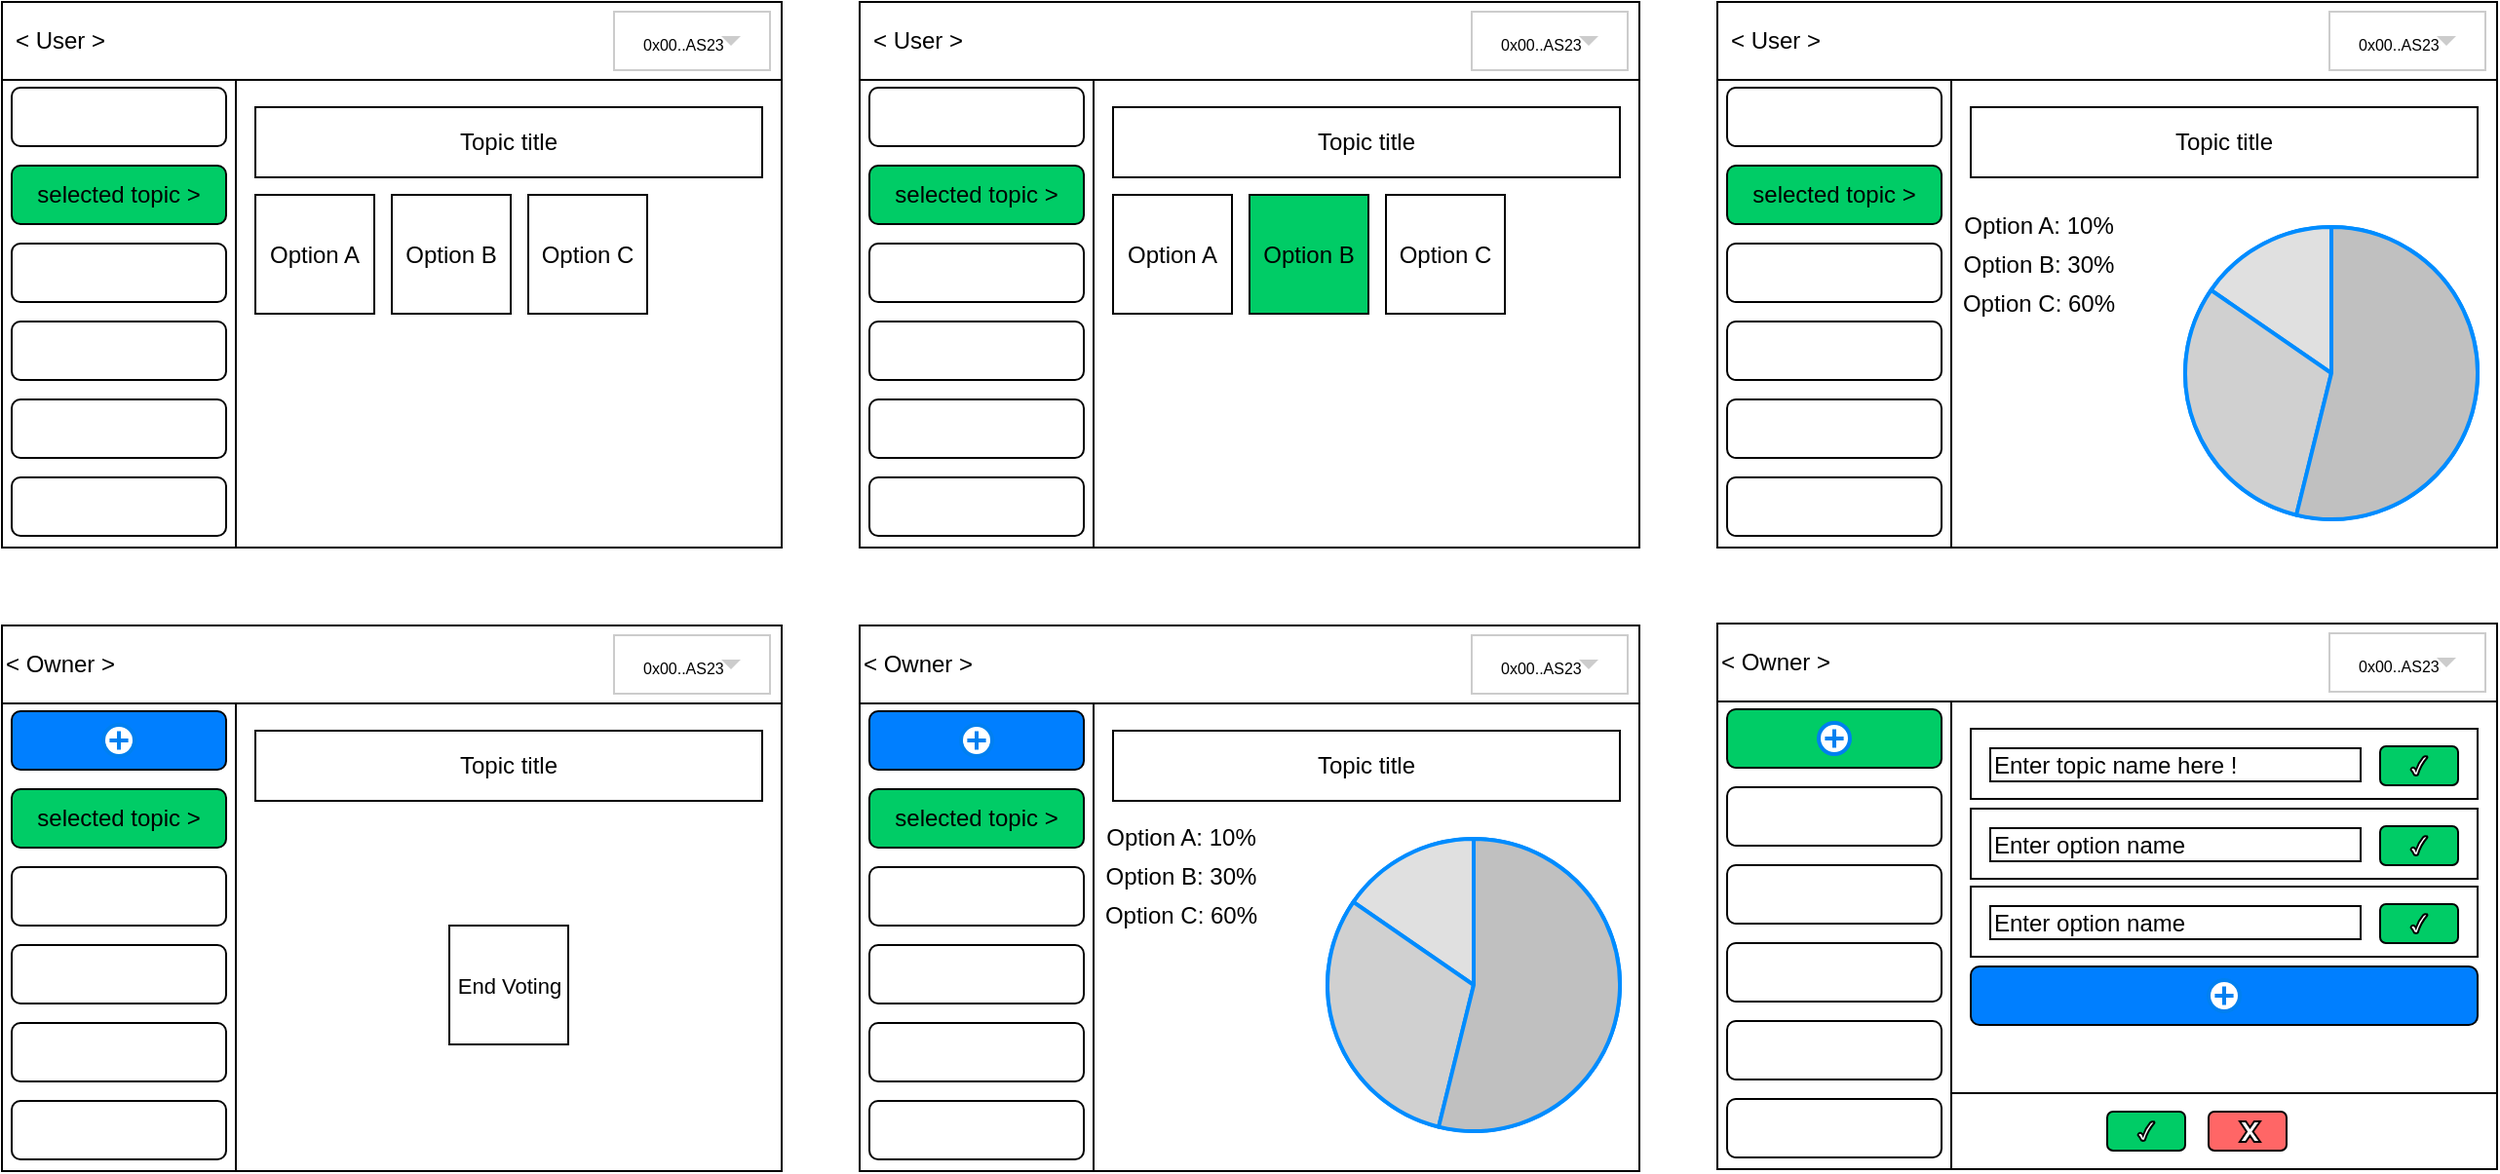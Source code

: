 <mxfile version="24.7.7">
  <diagram name="Page-1" id="glwcyqLlPhHk-PA2cFPx">
    <mxGraphModel dx="1293" dy="515" grid="1" gridSize="10" guides="1" tooltips="1" connect="1" arrows="1" fold="1" page="1" pageScale="1" pageWidth="850" pageHeight="1100" math="0" shadow="0">
      <root>
        <mxCell id="0" />
        <mxCell id="1" parent="0" />
        <mxCell id="M_gOYiY0mR8SHbuSnEkB-2" value="" style="rounded=0;whiteSpace=wrap;html=1;" vertex="1" parent="1">
          <mxGeometry x="40" y="40" width="400" height="280" as="geometry" />
        </mxCell>
        <mxCell id="M_gOYiY0mR8SHbuSnEkB-4" value="" style="rounded=0;whiteSpace=wrap;html=1;" vertex="1" parent="1">
          <mxGeometry x="40" y="40" width="400" height="40" as="geometry" />
        </mxCell>
        <mxCell id="M_gOYiY0mR8SHbuSnEkB-6" value="&amp;lt; User &amp;gt;" style="text;html=1;align=center;verticalAlign=middle;whiteSpace=wrap;rounded=0;" vertex="1" parent="1">
          <mxGeometry x="40" y="45" width="60" height="30" as="geometry" />
        </mxCell>
        <mxCell id="M_gOYiY0mR8SHbuSnEkB-7" value="" style="rounded=0;whiteSpace=wrap;html=1;" vertex="1" parent="1">
          <mxGeometry x="40" y="80" width="120" height="240" as="geometry" />
        </mxCell>
        <mxCell id="M_gOYiY0mR8SHbuSnEkB-8" value="" style="rounded=1;whiteSpace=wrap;html=1;" vertex="1" parent="1">
          <mxGeometry x="45" y="284" width="110" height="30" as="geometry" />
        </mxCell>
        <mxCell id="M_gOYiY0mR8SHbuSnEkB-9" value="" style="rounded=1;whiteSpace=wrap;html=1;" vertex="1" parent="1">
          <mxGeometry x="45" y="244" width="110" height="30" as="geometry" />
        </mxCell>
        <mxCell id="M_gOYiY0mR8SHbuSnEkB-10" value="" style="rounded=1;whiteSpace=wrap;html=1;" vertex="1" parent="1">
          <mxGeometry x="45" y="204" width="110" height="30" as="geometry" />
        </mxCell>
        <mxCell id="M_gOYiY0mR8SHbuSnEkB-11" value="" style="rounded=1;whiteSpace=wrap;html=1;" vertex="1" parent="1">
          <mxGeometry x="45" y="164" width="110" height="30" as="geometry" />
        </mxCell>
        <mxCell id="M_gOYiY0mR8SHbuSnEkB-12" value="selected topic &amp;gt;" style="rounded=1;whiteSpace=wrap;html=1;fillColor=#00CC66;" vertex="1" parent="1">
          <mxGeometry x="45" y="124" width="110" height="30" as="geometry" />
        </mxCell>
        <mxCell id="M_gOYiY0mR8SHbuSnEkB-13" value="" style="rounded=1;whiteSpace=wrap;html=1;" vertex="1" parent="1">
          <mxGeometry x="45" y="84" width="110" height="30" as="geometry" />
        </mxCell>
        <mxCell id="M_gOYiY0mR8SHbuSnEkB-14" value="Topic title" style="rounded=0;whiteSpace=wrap;html=1;" vertex="1" parent="1">
          <mxGeometry x="170" y="94" width="260" height="36" as="geometry" />
        </mxCell>
        <mxCell id="M_gOYiY0mR8SHbuSnEkB-15" value="Option A" style="whiteSpace=wrap;html=1;aspect=fixed;" vertex="1" parent="1">
          <mxGeometry x="170" y="139" width="61" height="61" as="geometry" />
        </mxCell>
        <mxCell id="M_gOYiY0mR8SHbuSnEkB-16" value="Option B" style="whiteSpace=wrap;html=1;aspect=fixed;" vertex="1" parent="1">
          <mxGeometry x="240" y="139" width="61" height="61" as="geometry" />
        </mxCell>
        <mxCell id="M_gOYiY0mR8SHbuSnEkB-17" value="Option C" style="whiteSpace=wrap;html=1;aspect=fixed;" vertex="1" parent="1">
          <mxGeometry x="310" y="139" width="61" height="61" as="geometry" />
        </mxCell>
        <mxCell id="M_gOYiY0mR8SHbuSnEkB-29" value="" style="dashed=0;align=center;fontSize=12;shape=rect;fillColor=#ffffff;strokeColor=#cccccc;whiteSpace=wrap;html=1;" vertex="1" parent="1">
          <mxGeometry x="354" y="45" width="80" height="30" as="geometry" />
        </mxCell>
        <mxCell id="M_gOYiY0mR8SHbuSnEkB-30" value="&lt;font style=&quot;font-size: 8px;&quot;&gt;0x00..AS23&lt;/font&gt;" style="text;fontColor=#000000;verticalAlign=middle;spacingLeft=13;fontSize=14;whiteSpace=wrap;html=1;" vertex="1" parent="M_gOYiY0mR8SHbuSnEkB-29">
          <mxGeometry width="80" height="30" as="geometry" />
        </mxCell>
        <mxCell id="M_gOYiY0mR8SHbuSnEkB-31" value="" style="dashed=0;html=1;shape=mxgraph.gmdl.triangle;fillColor=#cccccc;strokeColor=none;" vertex="1" parent="M_gOYiY0mR8SHbuSnEkB-29">
          <mxGeometry x="1" y="0.5" width="10" height="5" relative="1" as="geometry">
            <mxPoint x="-25" y="-2.5" as="offset" />
          </mxGeometry>
        </mxCell>
        <mxCell id="M_gOYiY0mR8SHbuSnEkB-32" value="" style="rounded=0;whiteSpace=wrap;html=1;" vertex="1" parent="1">
          <mxGeometry x="40" y="360" width="400" height="280" as="geometry" />
        </mxCell>
        <mxCell id="M_gOYiY0mR8SHbuSnEkB-33" value="" style="rounded=0;whiteSpace=wrap;html=1;" vertex="1" parent="1">
          <mxGeometry x="40" y="360" width="400" height="40" as="geometry" />
        </mxCell>
        <mxCell id="M_gOYiY0mR8SHbuSnEkB-34" value="&amp;lt; Owner &amp;gt;" style="text;html=1;align=center;verticalAlign=middle;whiteSpace=wrap;rounded=0;" vertex="1" parent="1">
          <mxGeometry x="40" y="365" width="60" height="30" as="geometry" />
        </mxCell>
        <mxCell id="M_gOYiY0mR8SHbuSnEkB-35" value="" style="rounded=0;whiteSpace=wrap;html=1;" vertex="1" parent="1">
          <mxGeometry x="40" y="400" width="120" height="240" as="geometry" />
        </mxCell>
        <mxCell id="M_gOYiY0mR8SHbuSnEkB-36" value="" style="rounded=1;whiteSpace=wrap;html=1;" vertex="1" parent="1">
          <mxGeometry x="45" y="604" width="110" height="30" as="geometry" />
        </mxCell>
        <mxCell id="M_gOYiY0mR8SHbuSnEkB-37" value="" style="rounded=1;whiteSpace=wrap;html=1;" vertex="1" parent="1">
          <mxGeometry x="45" y="564" width="110" height="30" as="geometry" />
        </mxCell>
        <mxCell id="M_gOYiY0mR8SHbuSnEkB-38" value="" style="rounded=1;whiteSpace=wrap;html=1;" vertex="1" parent="1">
          <mxGeometry x="45" y="524" width="110" height="30" as="geometry" />
        </mxCell>
        <mxCell id="M_gOYiY0mR8SHbuSnEkB-39" value="" style="rounded=1;whiteSpace=wrap;html=1;" vertex="1" parent="1">
          <mxGeometry x="45" y="484" width="110" height="30" as="geometry" />
        </mxCell>
        <mxCell id="M_gOYiY0mR8SHbuSnEkB-40" value="selected topic &amp;gt;" style="rounded=1;whiteSpace=wrap;html=1;fillColor=#00CC66;" vertex="1" parent="1">
          <mxGeometry x="45" y="444" width="110" height="30" as="geometry" />
        </mxCell>
        <mxCell id="M_gOYiY0mR8SHbuSnEkB-41" value="" style="rounded=1;whiteSpace=wrap;html=1;fillColor=#007FFF;" vertex="1" parent="1">
          <mxGeometry x="45" y="404" width="110" height="30" as="geometry" />
        </mxCell>
        <mxCell id="M_gOYiY0mR8SHbuSnEkB-42" value="Topic title" style="rounded=0;whiteSpace=wrap;html=1;" vertex="1" parent="1">
          <mxGeometry x="170" y="414" width="260" height="36" as="geometry" />
        </mxCell>
        <mxCell id="M_gOYiY0mR8SHbuSnEkB-44" value="&lt;font style=&quot;font-size: 11px;&quot;&gt;End Voting&lt;/font&gt;" style="whiteSpace=wrap;html=1;aspect=fixed;" vertex="1" parent="1">
          <mxGeometry x="269.5" y="514" width="61" height="61" as="geometry" />
        </mxCell>
        <mxCell id="M_gOYiY0mR8SHbuSnEkB-46" value="" style="dashed=0;align=center;fontSize=12;shape=rect;fillColor=#ffffff;strokeColor=#cccccc;whiteSpace=wrap;html=1;" vertex="1" parent="1">
          <mxGeometry x="354" y="365" width="80" height="30" as="geometry" />
        </mxCell>
        <mxCell id="M_gOYiY0mR8SHbuSnEkB-47" value="&lt;font style=&quot;font-size: 8px;&quot;&gt;0x00..AS23&lt;/font&gt;" style="text;fontColor=#000000;verticalAlign=middle;spacingLeft=13;fontSize=14;whiteSpace=wrap;html=1;" vertex="1" parent="M_gOYiY0mR8SHbuSnEkB-46">
          <mxGeometry width="80" height="30" as="geometry" />
        </mxCell>
        <mxCell id="M_gOYiY0mR8SHbuSnEkB-48" value="" style="dashed=0;html=1;shape=mxgraph.gmdl.triangle;fillColor=#cccccc;strokeColor=none;" vertex="1" parent="M_gOYiY0mR8SHbuSnEkB-46">
          <mxGeometry x="1" y="0.5" width="10" height="5" relative="1" as="geometry">
            <mxPoint x="-25" y="-2.5" as="offset" />
          </mxGeometry>
        </mxCell>
        <mxCell id="M_gOYiY0mR8SHbuSnEkB-49" value="" style="html=1;verticalLabelPosition=bottom;align=center;labelBackgroundColor=#ffffff;verticalAlign=top;strokeWidth=2;strokeColor=#0080F0;shadow=0;dashed=0;shape=mxgraph.ios7.icons.add;" vertex="1" parent="1">
          <mxGeometry x="92" y="411" width="16" height="16" as="geometry" />
        </mxCell>
        <mxCell id="M_gOYiY0mR8SHbuSnEkB-50" value="" style="rounded=0;whiteSpace=wrap;html=1;" vertex="1" parent="1">
          <mxGeometry x="480" y="360" width="400" height="280" as="geometry" />
        </mxCell>
        <mxCell id="M_gOYiY0mR8SHbuSnEkB-51" value="" style="rounded=0;whiteSpace=wrap;html=1;" vertex="1" parent="1">
          <mxGeometry x="480" y="360" width="400" height="40" as="geometry" />
        </mxCell>
        <mxCell id="M_gOYiY0mR8SHbuSnEkB-52" value="&amp;lt; Owner &amp;gt;" style="text;html=1;align=center;verticalAlign=middle;whiteSpace=wrap;rounded=0;" vertex="1" parent="1">
          <mxGeometry x="480" y="365" width="60" height="30" as="geometry" />
        </mxCell>
        <mxCell id="M_gOYiY0mR8SHbuSnEkB-53" value="" style="rounded=0;whiteSpace=wrap;html=1;" vertex="1" parent="1">
          <mxGeometry x="480" y="400" width="120" height="240" as="geometry" />
        </mxCell>
        <mxCell id="M_gOYiY0mR8SHbuSnEkB-54" value="" style="rounded=1;whiteSpace=wrap;html=1;" vertex="1" parent="1">
          <mxGeometry x="485" y="604" width="110" height="30" as="geometry" />
        </mxCell>
        <mxCell id="M_gOYiY0mR8SHbuSnEkB-55" value="" style="rounded=1;whiteSpace=wrap;html=1;" vertex="1" parent="1">
          <mxGeometry x="485" y="564" width="110" height="30" as="geometry" />
        </mxCell>
        <mxCell id="M_gOYiY0mR8SHbuSnEkB-56" value="" style="rounded=1;whiteSpace=wrap;html=1;" vertex="1" parent="1">
          <mxGeometry x="485" y="524" width="110" height="30" as="geometry" />
        </mxCell>
        <mxCell id="M_gOYiY0mR8SHbuSnEkB-57" value="" style="rounded=1;whiteSpace=wrap;html=1;" vertex="1" parent="1">
          <mxGeometry x="485" y="484" width="110" height="30" as="geometry" />
        </mxCell>
        <mxCell id="M_gOYiY0mR8SHbuSnEkB-58" value="selected topic &amp;gt;" style="rounded=1;whiteSpace=wrap;html=1;fillColor=#00CC66;" vertex="1" parent="1">
          <mxGeometry x="485" y="444" width="110" height="30" as="geometry" />
        </mxCell>
        <mxCell id="M_gOYiY0mR8SHbuSnEkB-59" value="" style="rounded=1;whiteSpace=wrap;html=1;fillColor=#007FFF;" vertex="1" parent="1">
          <mxGeometry x="485" y="404" width="110" height="30" as="geometry" />
        </mxCell>
        <mxCell id="M_gOYiY0mR8SHbuSnEkB-60" value="Topic title" style="rounded=0;whiteSpace=wrap;html=1;" vertex="1" parent="1">
          <mxGeometry x="610" y="414" width="260" height="36" as="geometry" />
        </mxCell>
        <mxCell id="M_gOYiY0mR8SHbuSnEkB-62" value="" style="dashed=0;align=center;fontSize=12;shape=rect;fillColor=#ffffff;strokeColor=#cccccc;whiteSpace=wrap;html=1;" vertex="1" parent="1">
          <mxGeometry x="794" y="365" width="80" height="30" as="geometry" />
        </mxCell>
        <mxCell id="M_gOYiY0mR8SHbuSnEkB-63" value="&lt;font style=&quot;font-size: 8px;&quot;&gt;0x00..AS23&lt;/font&gt;" style="text;fontColor=#000000;verticalAlign=middle;spacingLeft=13;fontSize=14;whiteSpace=wrap;html=1;" vertex="1" parent="M_gOYiY0mR8SHbuSnEkB-62">
          <mxGeometry width="80" height="30" as="geometry" />
        </mxCell>
        <mxCell id="M_gOYiY0mR8SHbuSnEkB-64" value="" style="dashed=0;html=1;shape=mxgraph.gmdl.triangle;fillColor=#cccccc;strokeColor=none;" vertex="1" parent="M_gOYiY0mR8SHbuSnEkB-62">
          <mxGeometry x="1" y="0.5" width="10" height="5" relative="1" as="geometry">
            <mxPoint x="-25" y="-2.5" as="offset" />
          </mxGeometry>
        </mxCell>
        <mxCell id="M_gOYiY0mR8SHbuSnEkB-65" value="" style="html=1;verticalLabelPosition=bottom;align=center;labelBackgroundColor=#ffffff;verticalAlign=top;strokeWidth=2;strokeColor=#0080F0;shadow=0;dashed=0;shape=mxgraph.ios7.icons.add;" vertex="1" parent="1">
          <mxGeometry x="532" y="411" width="16" height="16" as="geometry" />
        </mxCell>
        <mxCell id="M_gOYiY0mR8SHbuSnEkB-66" value="" style="verticalLabelPosition=bottom;shadow=0;dashed=0;align=center;html=1;verticalAlign=top;strokeWidth=1;shape=mxgraph.mockup.graphics.pieChart;strokeColor=#008cff;parts=10,20,35;partColors=#e0e0e0,#d0d0d0,#c0c0c0,#b0b0b0,#a0a0a0;strokeWidth=2;" vertex="1" parent="1">
          <mxGeometry x="720" y="469.5" width="150" height="150" as="geometry" />
        </mxCell>
        <mxCell id="M_gOYiY0mR8SHbuSnEkB-67" value="Option A: 10%" style="text;html=1;align=center;verticalAlign=middle;whiteSpace=wrap;rounded=0;" vertex="1" parent="1">
          <mxGeometry x="590" y="454" width="110" height="30" as="geometry" />
        </mxCell>
        <mxCell id="M_gOYiY0mR8SHbuSnEkB-68" value="Option B: 30%" style="text;html=1;align=center;verticalAlign=middle;whiteSpace=wrap;rounded=0;" vertex="1" parent="1">
          <mxGeometry x="590" y="474" width="110" height="30" as="geometry" />
        </mxCell>
        <mxCell id="M_gOYiY0mR8SHbuSnEkB-69" value="Option C: 60%" style="text;html=1;align=center;verticalAlign=middle;whiteSpace=wrap;rounded=0;" vertex="1" parent="1">
          <mxGeometry x="590" y="494" width="110" height="30" as="geometry" />
        </mxCell>
        <mxCell id="M_gOYiY0mR8SHbuSnEkB-70" value="" style="rounded=0;whiteSpace=wrap;html=1;" vertex="1" parent="1">
          <mxGeometry x="920" y="40" width="400" height="280" as="geometry" />
        </mxCell>
        <mxCell id="M_gOYiY0mR8SHbuSnEkB-71" value="" style="rounded=0;whiteSpace=wrap;html=1;" vertex="1" parent="1">
          <mxGeometry x="920" y="40" width="400" height="40" as="geometry" />
        </mxCell>
        <mxCell id="M_gOYiY0mR8SHbuSnEkB-72" value="&amp;lt; User &amp;gt;" style="text;html=1;align=center;verticalAlign=middle;whiteSpace=wrap;rounded=0;" vertex="1" parent="1">
          <mxGeometry x="920" y="45" width="60" height="30" as="geometry" />
        </mxCell>
        <mxCell id="M_gOYiY0mR8SHbuSnEkB-73" value="" style="rounded=0;whiteSpace=wrap;html=1;" vertex="1" parent="1">
          <mxGeometry x="920" y="80" width="120" height="240" as="geometry" />
        </mxCell>
        <mxCell id="M_gOYiY0mR8SHbuSnEkB-74" value="" style="rounded=1;whiteSpace=wrap;html=1;" vertex="1" parent="1">
          <mxGeometry x="925" y="284" width="110" height="30" as="geometry" />
        </mxCell>
        <mxCell id="M_gOYiY0mR8SHbuSnEkB-75" value="" style="rounded=1;whiteSpace=wrap;html=1;" vertex="1" parent="1">
          <mxGeometry x="925" y="244" width="110" height="30" as="geometry" />
        </mxCell>
        <mxCell id="M_gOYiY0mR8SHbuSnEkB-76" value="" style="rounded=1;whiteSpace=wrap;html=1;" vertex="1" parent="1">
          <mxGeometry x="925" y="204" width="110" height="30" as="geometry" />
        </mxCell>
        <mxCell id="M_gOYiY0mR8SHbuSnEkB-77" value="" style="rounded=1;whiteSpace=wrap;html=1;" vertex="1" parent="1">
          <mxGeometry x="925" y="164" width="110" height="30" as="geometry" />
        </mxCell>
        <mxCell id="M_gOYiY0mR8SHbuSnEkB-78" value="selected topic &amp;gt;" style="rounded=1;whiteSpace=wrap;html=1;fillColor=#00CC66;" vertex="1" parent="1">
          <mxGeometry x="925" y="124" width="110" height="30" as="geometry" />
        </mxCell>
        <mxCell id="M_gOYiY0mR8SHbuSnEkB-79" value="" style="rounded=1;whiteSpace=wrap;html=1;" vertex="1" parent="1">
          <mxGeometry x="925" y="84" width="110" height="30" as="geometry" />
        </mxCell>
        <mxCell id="M_gOYiY0mR8SHbuSnEkB-80" value="Topic title" style="rounded=0;whiteSpace=wrap;html=1;" vertex="1" parent="1">
          <mxGeometry x="1050" y="94" width="260" height="36" as="geometry" />
        </mxCell>
        <mxCell id="M_gOYiY0mR8SHbuSnEkB-84" value="" style="dashed=0;align=center;fontSize=12;shape=rect;fillColor=#ffffff;strokeColor=#cccccc;whiteSpace=wrap;html=1;" vertex="1" parent="1">
          <mxGeometry x="1234" y="45" width="80" height="30" as="geometry" />
        </mxCell>
        <mxCell id="M_gOYiY0mR8SHbuSnEkB-85" value="&lt;font style=&quot;font-size: 8px;&quot;&gt;0x00..AS23&lt;/font&gt;" style="text;fontColor=#000000;verticalAlign=middle;spacingLeft=13;fontSize=14;whiteSpace=wrap;html=1;" vertex="1" parent="M_gOYiY0mR8SHbuSnEkB-84">
          <mxGeometry width="80" height="30" as="geometry" />
        </mxCell>
        <mxCell id="M_gOYiY0mR8SHbuSnEkB-86" value="" style="dashed=0;html=1;shape=mxgraph.gmdl.triangle;fillColor=#cccccc;strokeColor=none;" vertex="1" parent="M_gOYiY0mR8SHbuSnEkB-84">
          <mxGeometry x="1" y="0.5" width="10" height="5" relative="1" as="geometry">
            <mxPoint x="-25" y="-2.5" as="offset" />
          </mxGeometry>
        </mxCell>
        <mxCell id="M_gOYiY0mR8SHbuSnEkB-87" value="" style="verticalLabelPosition=bottom;shadow=0;dashed=0;align=center;html=1;verticalAlign=top;strokeWidth=1;shape=mxgraph.mockup.graphics.pieChart;strokeColor=#008cff;parts=10,20,35;partColors=#e0e0e0,#d0d0d0,#c0c0c0,#b0b0b0,#a0a0a0;strokeWidth=2;" vertex="1" parent="1">
          <mxGeometry x="1160" y="155.5" width="150" height="150" as="geometry" />
        </mxCell>
        <mxCell id="M_gOYiY0mR8SHbuSnEkB-88" value="Option A: 10%" style="text;html=1;align=center;verticalAlign=middle;whiteSpace=wrap;rounded=0;" vertex="1" parent="1">
          <mxGeometry x="1030" y="140" width="110" height="30" as="geometry" />
        </mxCell>
        <mxCell id="M_gOYiY0mR8SHbuSnEkB-89" value="Option B: 30%" style="text;html=1;align=center;verticalAlign=middle;whiteSpace=wrap;rounded=0;" vertex="1" parent="1">
          <mxGeometry x="1030" y="160" width="110" height="30" as="geometry" />
        </mxCell>
        <mxCell id="M_gOYiY0mR8SHbuSnEkB-90" value="Option C: 60%" style="text;html=1;align=center;verticalAlign=middle;whiteSpace=wrap;rounded=0;" vertex="1" parent="1">
          <mxGeometry x="1030" y="180" width="110" height="30" as="geometry" />
        </mxCell>
        <mxCell id="M_gOYiY0mR8SHbuSnEkB-91" value="" style="rounded=0;whiteSpace=wrap;html=1;" vertex="1" parent="1">
          <mxGeometry x="920" y="359" width="400" height="280" as="geometry" />
        </mxCell>
        <mxCell id="M_gOYiY0mR8SHbuSnEkB-92" value="" style="rounded=0;whiteSpace=wrap;html=1;" vertex="1" parent="1">
          <mxGeometry x="920" y="359" width="400" height="40" as="geometry" />
        </mxCell>
        <mxCell id="M_gOYiY0mR8SHbuSnEkB-93" value="&amp;lt; Owner &amp;gt;" style="text;html=1;align=center;verticalAlign=middle;whiteSpace=wrap;rounded=0;" vertex="1" parent="1">
          <mxGeometry x="920" y="364" width="60" height="30" as="geometry" />
        </mxCell>
        <mxCell id="M_gOYiY0mR8SHbuSnEkB-94" value="" style="rounded=0;whiteSpace=wrap;html=1;" vertex="1" parent="1">
          <mxGeometry x="920" y="399" width="120" height="240" as="geometry" />
        </mxCell>
        <mxCell id="M_gOYiY0mR8SHbuSnEkB-95" value="" style="rounded=1;whiteSpace=wrap;html=1;" vertex="1" parent="1">
          <mxGeometry x="925" y="603" width="110" height="30" as="geometry" />
        </mxCell>
        <mxCell id="M_gOYiY0mR8SHbuSnEkB-96" value="" style="rounded=1;whiteSpace=wrap;html=1;" vertex="1" parent="1">
          <mxGeometry x="925" y="563" width="110" height="30" as="geometry" />
        </mxCell>
        <mxCell id="M_gOYiY0mR8SHbuSnEkB-97" value="" style="rounded=1;whiteSpace=wrap;html=1;" vertex="1" parent="1">
          <mxGeometry x="925" y="523" width="110" height="30" as="geometry" />
        </mxCell>
        <mxCell id="M_gOYiY0mR8SHbuSnEkB-98" value="" style="rounded=1;whiteSpace=wrap;html=1;" vertex="1" parent="1">
          <mxGeometry x="925" y="483" width="110" height="30" as="geometry" />
        </mxCell>
        <mxCell id="M_gOYiY0mR8SHbuSnEkB-99" value="" style="rounded=1;whiteSpace=wrap;html=1;" vertex="1" parent="1">
          <mxGeometry x="925" y="443" width="110" height="30" as="geometry" />
        </mxCell>
        <mxCell id="M_gOYiY0mR8SHbuSnEkB-100" value="" style="rounded=1;whiteSpace=wrap;html=1;fillColor=#00CC66;" vertex="1" parent="1">
          <mxGeometry x="925" y="403" width="110" height="30" as="geometry" />
        </mxCell>
        <mxCell id="M_gOYiY0mR8SHbuSnEkB-101" value="" style="rounded=0;whiteSpace=wrap;html=1;" vertex="1" parent="1">
          <mxGeometry x="1050" y="413" width="260" height="36" as="geometry" />
        </mxCell>
        <mxCell id="M_gOYiY0mR8SHbuSnEkB-103" value="" style="dashed=0;align=center;fontSize=12;shape=rect;fillColor=#ffffff;strokeColor=#cccccc;whiteSpace=wrap;html=1;" vertex="1" parent="1">
          <mxGeometry x="1234" y="364" width="80" height="30" as="geometry" />
        </mxCell>
        <mxCell id="M_gOYiY0mR8SHbuSnEkB-104" value="&lt;font style=&quot;font-size: 8px;&quot;&gt;0x00..AS23&lt;/font&gt;" style="text;fontColor=#000000;verticalAlign=middle;spacingLeft=13;fontSize=14;whiteSpace=wrap;html=1;" vertex="1" parent="M_gOYiY0mR8SHbuSnEkB-103">
          <mxGeometry width="80" height="30" as="geometry" />
        </mxCell>
        <mxCell id="M_gOYiY0mR8SHbuSnEkB-105" value="" style="dashed=0;html=1;shape=mxgraph.gmdl.triangle;fillColor=#cccccc;strokeColor=none;" vertex="1" parent="M_gOYiY0mR8SHbuSnEkB-103">
          <mxGeometry x="1" y="0.5" width="10" height="5" relative="1" as="geometry">
            <mxPoint x="-25" y="-2.5" as="offset" />
          </mxGeometry>
        </mxCell>
        <mxCell id="M_gOYiY0mR8SHbuSnEkB-106" value="" style="html=1;verticalLabelPosition=bottom;align=center;labelBackgroundColor=#ffffff;verticalAlign=top;strokeWidth=2;strokeColor=#0080F0;shadow=0;dashed=0;shape=mxgraph.ios7.icons.add;" vertex="1" parent="1">
          <mxGeometry x="972" y="410" width="16" height="16" as="geometry" />
        </mxCell>
        <mxCell id="M_gOYiY0mR8SHbuSnEkB-109" value="Enter topic name here !" style="rounded=0;whiteSpace=wrap;html=1;align=left;" vertex="1" parent="1">
          <mxGeometry x="1060" y="423" width="190" height="17" as="geometry" />
        </mxCell>
        <mxCell id="M_gOYiY0mR8SHbuSnEkB-110" value="" style="rounded=1;whiteSpace=wrap;html=1;fillColor=#00CC66;" vertex="1" parent="1">
          <mxGeometry x="1260" y="422" width="40" height="20" as="geometry" />
        </mxCell>
        <mxCell id="M_gOYiY0mR8SHbuSnEkB-111" value="" style="verticalLabelPosition=bottom;verticalAlign=top;html=1;shape=mxgraph.basic.tick" vertex="1" parent="1">
          <mxGeometry x="1275.75" y="427" width="8.5" height="10" as="geometry" />
        </mxCell>
        <mxCell id="M_gOYiY0mR8SHbuSnEkB-114" value="" style="rounded=0;whiteSpace=wrap;html=1;" vertex="1" parent="1">
          <mxGeometry x="1050" y="454" width="260" height="36" as="geometry" />
        </mxCell>
        <mxCell id="M_gOYiY0mR8SHbuSnEkB-115" value="Enter option name" style="rounded=0;whiteSpace=wrap;html=1;align=left;" vertex="1" parent="1">
          <mxGeometry x="1060" y="464" width="190" height="17" as="geometry" />
        </mxCell>
        <mxCell id="M_gOYiY0mR8SHbuSnEkB-116" value="" style="rounded=1;whiteSpace=wrap;html=1;fillColor=#00CC66;" vertex="1" parent="1">
          <mxGeometry x="1260" y="463" width="40" height="20" as="geometry" />
        </mxCell>
        <mxCell id="M_gOYiY0mR8SHbuSnEkB-117" value="" style="verticalLabelPosition=bottom;verticalAlign=top;html=1;shape=mxgraph.basic.tick" vertex="1" parent="1">
          <mxGeometry x="1275.75" y="468" width="8.5" height="10" as="geometry" />
        </mxCell>
        <mxCell id="M_gOYiY0mR8SHbuSnEkB-118" value="" style="rounded=0;whiteSpace=wrap;html=1;" vertex="1" parent="1">
          <mxGeometry x="1050" y="494" width="260" height="36" as="geometry" />
        </mxCell>
        <mxCell id="M_gOYiY0mR8SHbuSnEkB-119" value="Enter option name" style="rounded=0;whiteSpace=wrap;html=1;align=left;" vertex="1" parent="1">
          <mxGeometry x="1060" y="504" width="190" height="17" as="geometry" />
        </mxCell>
        <mxCell id="M_gOYiY0mR8SHbuSnEkB-120" value="" style="rounded=1;whiteSpace=wrap;html=1;fillColor=#00CC66;" vertex="1" parent="1">
          <mxGeometry x="1260" y="503" width="40" height="20" as="geometry" />
        </mxCell>
        <mxCell id="M_gOYiY0mR8SHbuSnEkB-121" value="" style="verticalLabelPosition=bottom;verticalAlign=top;html=1;shape=mxgraph.basic.tick" vertex="1" parent="1">
          <mxGeometry x="1275.75" y="508" width="8.5" height="10" as="geometry" />
        </mxCell>
        <mxCell id="M_gOYiY0mR8SHbuSnEkB-122" value="" style="rounded=1;whiteSpace=wrap;html=1;fillColor=#007FFF;" vertex="1" parent="1">
          <mxGeometry x="1050" y="535" width="260" height="30" as="geometry" />
        </mxCell>
        <mxCell id="M_gOYiY0mR8SHbuSnEkB-123" value="" style="html=1;verticalLabelPosition=bottom;align=center;labelBackgroundColor=#ffffff;verticalAlign=top;strokeWidth=2;strokeColor=#0080F0;shadow=0;dashed=0;shape=mxgraph.ios7.icons.add;" vertex="1" parent="1">
          <mxGeometry x="1172" y="542" width="16" height="16" as="geometry" />
        </mxCell>
        <mxCell id="M_gOYiY0mR8SHbuSnEkB-124" value="" style="rounded=0;whiteSpace=wrap;html=1;" vertex="1" parent="1">
          <mxGeometry x="1040" y="600" width="280" height="39" as="geometry" />
        </mxCell>
        <mxCell id="M_gOYiY0mR8SHbuSnEkB-125" value="" style="rounded=1;whiteSpace=wrap;html=1;fillColor=#00CC66;" vertex="1" parent="1">
          <mxGeometry x="1120" y="609.5" width="40" height="20" as="geometry" />
        </mxCell>
        <mxCell id="M_gOYiY0mR8SHbuSnEkB-126" value="" style="verticalLabelPosition=bottom;verticalAlign=top;html=1;shape=mxgraph.basic.tick" vertex="1" parent="1">
          <mxGeometry x="1135.75" y="614.5" width="8.5" height="10" as="geometry" />
        </mxCell>
        <mxCell id="M_gOYiY0mR8SHbuSnEkB-127" value="" style="rounded=1;whiteSpace=wrap;html=1;fillColor=#FF6666;" vertex="1" parent="1">
          <mxGeometry x="1172" y="609.5" width="40" height="20" as="geometry" />
        </mxCell>
        <mxCell id="M_gOYiY0mR8SHbuSnEkB-130" value="" style="verticalLabelPosition=bottom;verticalAlign=top;html=1;shape=mxgraph.basic.x" vertex="1" parent="1">
          <mxGeometry x="1188" y="614.5" width="10.5" height="10.5" as="geometry" />
        </mxCell>
        <mxCell id="M_gOYiY0mR8SHbuSnEkB-131" value="" style="rounded=0;whiteSpace=wrap;html=1;" vertex="1" parent="1">
          <mxGeometry x="480" y="40" width="400" height="280" as="geometry" />
        </mxCell>
        <mxCell id="M_gOYiY0mR8SHbuSnEkB-132" value="" style="rounded=0;whiteSpace=wrap;html=1;" vertex="1" parent="1">
          <mxGeometry x="480" y="40" width="400" height="40" as="geometry" />
        </mxCell>
        <mxCell id="M_gOYiY0mR8SHbuSnEkB-133" value="&amp;lt; User &amp;gt;" style="text;html=1;align=center;verticalAlign=middle;whiteSpace=wrap;rounded=0;" vertex="1" parent="1">
          <mxGeometry x="480" y="45" width="60" height="30" as="geometry" />
        </mxCell>
        <mxCell id="M_gOYiY0mR8SHbuSnEkB-134" value="" style="rounded=0;whiteSpace=wrap;html=1;" vertex="1" parent="1">
          <mxGeometry x="480" y="80" width="120" height="240" as="geometry" />
        </mxCell>
        <mxCell id="M_gOYiY0mR8SHbuSnEkB-135" value="" style="rounded=1;whiteSpace=wrap;html=1;" vertex="1" parent="1">
          <mxGeometry x="485" y="284" width="110" height="30" as="geometry" />
        </mxCell>
        <mxCell id="M_gOYiY0mR8SHbuSnEkB-136" value="" style="rounded=1;whiteSpace=wrap;html=1;" vertex="1" parent="1">
          <mxGeometry x="485" y="244" width="110" height="30" as="geometry" />
        </mxCell>
        <mxCell id="M_gOYiY0mR8SHbuSnEkB-137" value="" style="rounded=1;whiteSpace=wrap;html=1;" vertex="1" parent="1">
          <mxGeometry x="485" y="204" width="110" height="30" as="geometry" />
        </mxCell>
        <mxCell id="M_gOYiY0mR8SHbuSnEkB-138" value="" style="rounded=1;whiteSpace=wrap;html=1;" vertex="1" parent="1">
          <mxGeometry x="485" y="164" width="110" height="30" as="geometry" />
        </mxCell>
        <mxCell id="M_gOYiY0mR8SHbuSnEkB-139" value="selected topic &amp;gt;" style="rounded=1;whiteSpace=wrap;html=1;fillColor=#00CC66;" vertex="1" parent="1">
          <mxGeometry x="485" y="124" width="110" height="30" as="geometry" />
        </mxCell>
        <mxCell id="M_gOYiY0mR8SHbuSnEkB-140" value="" style="rounded=1;whiteSpace=wrap;html=1;" vertex="1" parent="1">
          <mxGeometry x="485" y="84" width="110" height="30" as="geometry" />
        </mxCell>
        <mxCell id="M_gOYiY0mR8SHbuSnEkB-141" value="Topic title" style="rounded=0;whiteSpace=wrap;html=1;" vertex="1" parent="1">
          <mxGeometry x="610" y="94" width="260" height="36" as="geometry" />
        </mxCell>
        <mxCell id="M_gOYiY0mR8SHbuSnEkB-142" value="Option A" style="whiteSpace=wrap;html=1;aspect=fixed;" vertex="1" parent="1">
          <mxGeometry x="610" y="139" width="61" height="61" as="geometry" />
        </mxCell>
        <mxCell id="M_gOYiY0mR8SHbuSnEkB-143" value="Option B" style="whiteSpace=wrap;html=1;aspect=fixed;fillColor=#00CC66;" vertex="1" parent="1">
          <mxGeometry x="680" y="139" width="61" height="61" as="geometry" />
        </mxCell>
        <mxCell id="M_gOYiY0mR8SHbuSnEkB-144" value="Option C" style="whiteSpace=wrap;html=1;aspect=fixed;" vertex="1" parent="1">
          <mxGeometry x="750" y="139" width="61" height="61" as="geometry" />
        </mxCell>
        <mxCell id="M_gOYiY0mR8SHbuSnEkB-145" value="" style="dashed=0;align=center;fontSize=12;shape=rect;fillColor=#ffffff;strokeColor=#cccccc;whiteSpace=wrap;html=1;" vertex="1" parent="1">
          <mxGeometry x="794" y="45" width="80" height="30" as="geometry" />
        </mxCell>
        <mxCell id="M_gOYiY0mR8SHbuSnEkB-146" value="&lt;font style=&quot;font-size: 8px;&quot;&gt;0x00..AS23&lt;/font&gt;" style="text;fontColor=#000000;verticalAlign=middle;spacingLeft=13;fontSize=14;whiteSpace=wrap;html=1;" vertex="1" parent="M_gOYiY0mR8SHbuSnEkB-145">
          <mxGeometry width="80" height="30" as="geometry" />
        </mxCell>
        <mxCell id="M_gOYiY0mR8SHbuSnEkB-147" value="" style="dashed=0;html=1;shape=mxgraph.gmdl.triangle;fillColor=#cccccc;strokeColor=none;" vertex="1" parent="M_gOYiY0mR8SHbuSnEkB-145">
          <mxGeometry x="1" y="0.5" width="10" height="5" relative="1" as="geometry">
            <mxPoint x="-25" y="-2.5" as="offset" />
          </mxGeometry>
        </mxCell>
      </root>
    </mxGraphModel>
  </diagram>
</mxfile>
